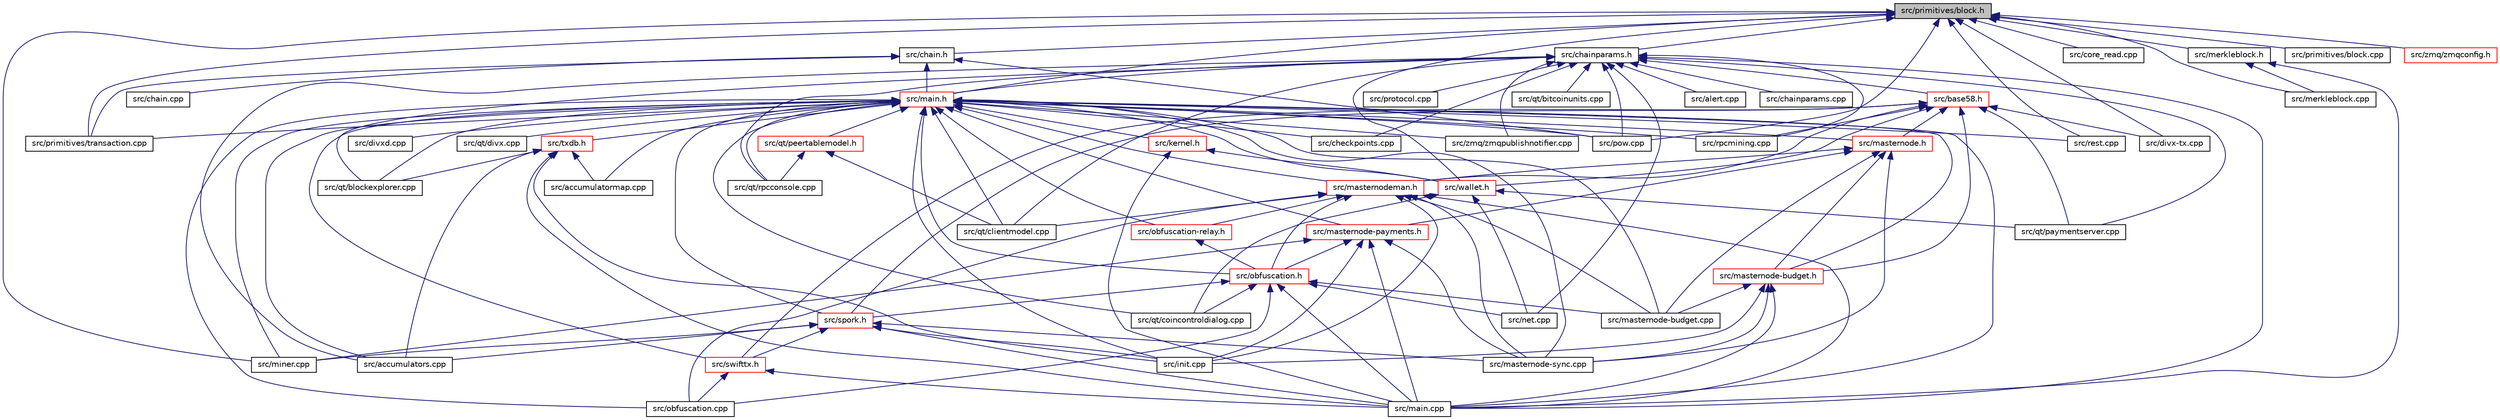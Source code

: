 digraph "src/primitives/block.h"
{
  edge [fontname="Helvetica",fontsize="10",labelfontname="Helvetica",labelfontsize="10"];
  node [fontname="Helvetica",fontsize="10",shape=record];
  Node54 [label="src/primitives/block.h",height=0.2,width=0.4,color="black", fillcolor="grey75", style="filled", fontcolor="black"];
  Node54 -> Node55 [dir="back",color="midnightblue",fontsize="10",style="solid",fontname="Helvetica"];
  Node55 [label="src/chain.h",height=0.2,width=0.4,color="black", fillcolor="white", style="filled",URL="$chain_8h.html"];
  Node55 -> Node56 [dir="back",color="midnightblue",fontsize="10",style="solid",fontname="Helvetica"];
  Node56 [label="src/main.h",height=0.2,width=0.4,color="red", fillcolor="white", style="filled",URL="$main_8h.html"];
  Node56 -> Node57 [dir="back",color="midnightblue",fontsize="10",style="solid",fontname="Helvetica"];
  Node57 [label="src/accumulatormap.cpp",height=0.2,width=0.4,color="black", fillcolor="white", style="filled",URL="$accumulatormap_8cpp.html"];
  Node56 -> Node58 [dir="back",color="midnightblue",fontsize="10",style="solid",fontname="Helvetica"];
  Node58 [label="src/txdb.h",height=0.2,width=0.4,color="red", fillcolor="white", style="filled",URL="$txdb_8h.html"];
  Node58 -> Node57 [dir="back",color="midnightblue",fontsize="10",style="solid",fontname="Helvetica"];
  Node58 -> Node59 [dir="back",color="midnightblue",fontsize="10",style="solid",fontname="Helvetica"];
  Node59 [label="src/accumulators.cpp",height=0.2,width=0.4,color="black", fillcolor="white", style="filled",URL="$accumulators_8cpp.html"];
  Node58 -> Node60 [dir="back",color="midnightblue",fontsize="10",style="solid",fontname="Helvetica"];
  Node60 [label="src/init.cpp",height=0.2,width=0.4,color="black", fillcolor="white", style="filled",URL="$init_8cpp.html"];
  Node58 -> Node61 [dir="back",color="midnightblue",fontsize="10",style="solid",fontname="Helvetica"];
  Node61 [label="src/main.cpp",height=0.2,width=0.4,color="black", fillcolor="white", style="filled",URL="$main_8cpp.html"];
  Node58 -> Node62 [dir="back",color="midnightblue",fontsize="10",style="solid",fontname="Helvetica"];
  Node62 [label="src/qt/blockexplorer.cpp",height=0.2,width=0.4,color="black", fillcolor="white", style="filled",URL="$blockexplorer_8cpp.html"];
  Node56 -> Node59 [dir="back",color="midnightblue",fontsize="10",style="solid",fontname="Helvetica"];
  Node56 -> Node66 [dir="back",color="midnightblue",fontsize="10",style="solid",fontname="Helvetica"];
  Node66 [label="src/spork.h",height=0.2,width=0.4,color="red", fillcolor="white", style="filled",URL="$spork_8h.html"];
  Node66 -> Node59 [dir="back",color="midnightblue",fontsize="10",style="solid",fontname="Helvetica"];
  Node66 -> Node60 [dir="back",color="midnightblue",fontsize="10",style="solid",fontname="Helvetica"];
  Node66 -> Node61 [dir="back",color="midnightblue",fontsize="10",style="solid",fontname="Helvetica"];
  Node66 -> Node71 [dir="back",color="midnightblue",fontsize="10",style="solid",fontname="Helvetica"];
  Node71 [label="src/swifttx.h",height=0.2,width=0.4,color="red", fillcolor="white", style="filled",URL="$swifttx_8h.html"];
  Node71 -> Node61 [dir="back",color="midnightblue",fontsize="10",style="solid",fontname="Helvetica"];
  Node71 -> Node72 [dir="back",color="midnightblue",fontsize="10",style="solid",fontname="Helvetica"];
  Node72 [label="src/obfuscation.cpp",height=0.2,width=0.4,color="black", fillcolor="white", style="filled",URL="$obfuscation_8cpp.html"];
  Node66 -> Node114 [dir="back",color="midnightblue",fontsize="10",style="solid",fontname="Helvetica"];
  Node114 [label="src/masternode-sync.cpp",height=0.2,width=0.4,color="black", fillcolor="white", style="filled",URL="$masternode-sync_8cpp.html"];
  Node66 -> Node116 [dir="back",color="midnightblue",fontsize="10",style="solid",fontname="Helvetica"];
  Node116 [label="src/miner.cpp",height=0.2,width=0.4,color="black", fillcolor="white", style="filled",URL="$miner_8cpp.html"];
  Node56 -> Node119 [dir="back",color="midnightblue",fontsize="10",style="solid",fontname="Helvetica"];
  Node119 [label="src/obfuscation.h",height=0.2,width=0.4,color="red", fillcolor="white", style="filled",URL="$obfuscation_8h.html"];
  Node119 -> Node66 [dir="back",color="midnightblue",fontsize="10",style="solid",fontname="Helvetica"];
  Node119 -> Node61 [dir="back",color="midnightblue",fontsize="10",style="solid",fontname="Helvetica"];
  Node119 -> Node125 [dir="back",color="midnightblue",fontsize="10",style="solid",fontname="Helvetica"];
  Node125 [label="src/masternode-budget.cpp",height=0.2,width=0.4,color="black", fillcolor="white", style="filled",URL="$masternode-budget_8cpp.html"];
  Node119 -> Node127 [dir="back",color="midnightblue",fontsize="10",style="solid",fontname="Helvetica"];
  Node127 [label="src/net.cpp",height=0.2,width=0.4,color="black", fillcolor="white", style="filled",URL="$net_8cpp.html"];
  Node119 -> Node72 [dir="back",color="midnightblue",fontsize="10",style="solid",fontname="Helvetica"];
  Node119 -> Node79 [dir="back",color="midnightblue",fontsize="10",style="solid",fontname="Helvetica"];
  Node79 [label="src/qt/coincontroldialog.cpp",height=0.2,width=0.4,color="black", fillcolor="white", style="filled",URL="$coincontroldialog_8cpp.html"];
  Node56 -> Node128 [dir="back",color="midnightblue",fontsize="10",style="solid",fontname="Helvetica"];
  Node128 [label="src/masternode-payments.h",height=0.2,width=0.4,color="red", fillcolor="white", style="filled",URL="$masternode-payments_8h.html"];
  Node128 -> Node119 [dir="back",color="midnightblue",fontsize="10",style="solid",fontname="Helvetica"];
  Node128 -> Node60 [dir="back",color="midnightblue",fontsize="10",style="solid",fontname="Helvetica"];
  Node128 -> Node61 [dir="back",color="midnightblue",fontsize="10",style="solid",fontname="Helvetica"];
  Node128 -> Node114 [dir="back",color="midnightblue",fontsize="10",style="solid",fontname="Helvetica"];
  Node128 -> Node116 [dir="back",color="midnightblue",fontsize="10",style="solid",fontname="Helvetica"];
  Node56 -> Node129 [dir="back",color="midnightblue",fontsize="10",style="solid",fontname="Helvetica"];
  Node129 [label="src/masternode.h",height=0.2,width=0.4,color="red", fillcolor="white", style="filled",URL="$masternode_8h.html"];
  Node129 -> Node128 [dir="back",color="midnightblue",fontsize="10",style="solid",fontname="Helvetica"];
  Node129 -> Node130 [dir="back",color="midnightblue",fontsize="10",style="solid",fontname="Helvetica"];
  Node130 [label="src/masternodeman.h",height=0.2,width=0.4,color="red", fillcolor="white", style="filled",URL="$masternodeman_8h.html"];
  Node130 -> Node119 [dir="back",color="midnightblue",fontsize="10",style="solid",fontname="Helvetica"];
  Node130 -> Node121 [dir="back",color="midnightblue",fontsize="10",style="solid",fontname="Helvetica"];
  Node121 [label="src/obfuscation-relay.h",height=0.2,width=0.4,color="red", fillcolor="white", style="filled",URL="$obfuscation-relay_8h.html"];
  Node121 -> Node119 [dir="back",color="midnightblue",fontsize="10",style="solid",fontname="Helvetica"];
  Node130 -> Node60 [dir="back",color="midnightblue",fontsize="10",style="solid",fontname="Helvetica"];
  Node130 -> Node61 [dir="back",color="midnightblue",fontsize="10",style="solid",fontname="Helvetica"];
  Node130 -> Node125 [dir="back",color="midnightblue",fontsize="10",style="solid",fontname="Helvetica"];
  Node130 -> Node114 [dir="back",color="midnightblue",fontsize="10",style="solid",fontname="Helvetica"];
  Node130 -> Node72 [dir="back",color="midnightblue",fontsize="10",style="solid",fontname="Helvetica"];
  Node130 -> Node131 [dir="back",color="midnightblue",fontsize="10",style="solid",fontname="Helvetica"];
  Node131 [label="src/qt/clientmodel.cpp",height=0.2,width=0.4,color="black", fillcolor="white", style="filled",URL="$clientmodel_8cpp.html"];
  Node129 -> Node132 [dir="back",color="midnightblue",fontsize="10",style="solid",fontname="Helvetica"];
  Node132 [label="src/masternode-budget.h",height=0.2,width=0.4,color="red", fillcolor="white", style="filled",URL="$masternode-budget_8h.html"];
  Node132 -> Node60 [dir="back",color="midnightblue",fontsize="10",style="solid",fontname="Helvetica"];
  Node132 -> Node61 [dir="back",color="midnightblue",fontsize="10",style="solid",fontname="Helvetica"];
  Node132 -> Node125 [dir="back",color="midnightblue",fontsize="10",style="solid",fontname="Helvetica"];
  Node132 -> Node114 [dir="back",color="midnightblue",fontsize="10",style="solid",fontname="Helvetica"];
  Node129 -> Node125 [dir="back",color="midnightblue",fontsize="10",style="solid",fontname="Helvetica"];
  Node129 -> Node114 [dir="back",color="midnightblue",fontsize="10",style="solid",fontname="Helvetica"];
  Node56 -> Node130 [dir="back",color="midnightblue",fontsize="10",style="solid",fontname="Helvetica"];
  Node56 -> Node137 [dir="back",color="midnightblue",fontsize="10",style="solid",fontname="Helvetica"];
  Node137 [label="src/kernel.h",height=0.2,width=0.4,color="red", fillcolor="white", style="filled",URL="$kernel_8h.html"];
  Node137 -> Node138 [dir="back",color="midnightblue",fontsize="10",style="solid",fontname="Helvetica"];
  Node138 [label="src/wallet.h",height=0.2,width=0.4,color="red", fillcolor="white", style="filled",URL="$wallet_8h.html"];
  Node138 -> Node127 [dir="back",color="midnightblue",fontsize="10",style="solid",fontname="Helvetica"];
  Node138 -> Node79 [dir="back",color="midnightblue",fontsize="10",style="solid",fontname="Helvetica"];
  Node138 -> Node90 [dir="back",color="midnightblue",fontsize="10",style="solid",fontname="Helvetica"];
  Node90 [label="src/qt/paymentserver.cpp",height=0.2,width=0.4,color="black", fillcolor="white", style="filled",URL="$paymentserver_8cpp.html"];
  Node137 -> Node61 [dir="back",color="midnightblue",fontsize="10",style="solid",fontname="Helvetica"];
  Node56 -> Node138 [dir="back",color="midnightblue",fontsize="10",style="solid",fontname="Helvetica"];
  Node56 -> Node121 [dir="back",color="midnightblue",fontsize="10",style="solid",fontname="Helvetica"];
  Node56 -> Node142 [dir="back",color="midnightblue",fontsize="10",style="solid",fontname="Helvetica"];
  Node142 [label="src/checkpoints.cpp",height=0.2,width=0.4,color="black", fillcolor="white", style="filled",URL="$checkpoints_8cpp.html"];
  Node56 -> Node143 [dir="back",color="midnightblue",fontsize="10",style="solid",fontname="Helvetica"];
  Node143 [label="src/divxd.cpp",height=0.2,width=0.4,color="black", fillcolor="white", style="filled",URL="$divxd_8cpp.html"];
  Node56 -> Node60 [dir="back",color="midnightblue",fontsize="10",style="solid",fontname="Helvetica"];
  Node56 -> Node132 [dir="back",color="midnightblue",fontsize="10",style="solid",fontname="Helvetica"];
  Node56 -> Node61 [dir="back",color="midnightblue",fontsize="10",style="solid",fontname="Helvetica"];
  Node56 -> Node71 [dir="back",color="midnightblue",fontsize="10",style="solid",fontname="Helvetica"];
  Node56 -> Node125 [dir="back",color="midnightblue",fontsize="10",style="solid",fontname="Helvetica"];
  Node56 -> Node114 [dir="back",color="midnightblue",fontsize="10",style="solid",fontname="Helvetica"];
  Node56 -> Node116 [dir="back",color="midnightblue",fontsize="10",style="solid",fontname="Helvetica"];
  Node56 -> Node72 [dir="back",color="midnightblue",fontsize="10",style="solid",fontname="Helvetica"];
  Node56 -> Node144 [dir="back",color="midnightblue",fontsize="10",style="solid",fontname="Helvetica"];
  Node144 [label="src/pow.cpp",height=0.2,width=0.4,color="black", fillcolor="white", style="filled",URL="$pow_8cpp.html"];
  Node56 -> Node145 [dir="back",color="midnightblue",fontsize="10",style="solid",fontname="Helvetica"];
  Node145 [label="src/primitives/transaction.cpp",height=0.2,width=0.4,color="black", fillcolor="white", style="filled",URL="$transaction_8cpp.html"];
  Node56 -> Node146 [dir="back",color="midnightblue",fontsize="10",style="solid",fontname="Helvetica"];
  Node146 [label="src/qt/peertablemodel.h",height=0.2,width=0.4,color="red", fillcolor="white", style="filled",URL="$peertablemodel_8h.html"];
  Node146 -> Node131 [dir="back",color="midnightblue",fontsize="10",style="solid",fontname="Helvetica"];
  Node146 -> Node148 [dir="back",color="midnightblue",fontsize="10",style="solid",fontname="Helvetica"];
  Node148 [label="src/qt/rpcconsole.cpp",height=0.2,width=0.4,color="black", fillcolor="white", style="filled",URL="$rpcconsole_8cpp.html"];
  Node56 -> Node62 [dir="back",color="midnightblue",fontsize="10",style="solid",fontname="Helvetica"];
  Node56 -> Node131 [dir="back",color="midnightblue",fontsize="10",style="solid",fontname="Helvetica"];
  Node56 -> Node79 [dir="back",color="midnightblue",fontsize="10",style="solid",fontname="Helvetica"];
  Node56 -> Node150 [dir="back",color="midnightblue",fontsize="10",style="solid",fontname="Helvetica"];
  Node150 [label="src/qt/divx.cpp",height=0.2,width=0.4,color="black", fillcolor="white", style="filled",URL="$divx_8cpp.html"];
  Node56 -> Node148 [dir="back",color="midnightblue",fontsize="10",style="solid",fontname="Helvetica"];
  Node56 -> Node151 [dir="back",color="midnightblue",fontsize="10",style="solid",fontname="Helvetica"];
  Node151 [label="src/rest.cpp",height=0.2,width=0.4,color="black", fillcolor="white", style="filled",URL="$rest_8cpp.html"];
  Node56 -> Node153 [dir="back",color="midnightblue",fontsize="10",style="solid",fontname="Helvetica"];
  Node153 [label="src/rpcmining.cpp",height=0.2,width=0.4,color="black", fillcolor="white", style="filled",URL="$rpcmining_8cpp.html"];
  Node56 -> Node159 [dir="back",color="midnightblue",fontsize="10",style="solid",fontname="Helvetica"];
  Node159 [label="src/zmq/zmqpublishnotifier.cpp",height=0.2,width=0.4,color="black", fillcolor="white", style="filled",URL="$zmqpublishnotifier_8cpp.html"];
  Node55 -> Node160 [dir="back",color="midnightblue",fontsize="10",style="solid",fontname="Helvetica"];
  Node160 [label="src/chain.cpp",height=0.2,width=0.4,color="black", fillcolor="white", style="filled",URL="$chain_8cpp.html"];
  Node55 -> Node144 [dir="back",color="midnightblue",fontsize="10",style="solid",fontname="Helvetica"];
  Node55 -> Node145 [dir="back",color="midnightblue",fontsize="10",style="solid",fontname="Helvetica"];
  Node54 -> Node161 [dir="back",color="midnightblue",fontsize="10",style="solid",fontname="Helvetica"];
  Node161 [label="src/chainparams.h",height=0.2,width=0.4,color="black", fillcolor="white", style="filled",URL="$chainparams_8h.html"];
  Node161 -> Node56 [dir="back",color="midnightblue",fontsize="10",style="solid",fontname="Helvetica"];
  Node161 -> Node59 [dir="back",color="midnightblue",fontsize="10",style="solid",fontname="Helvetica"];
  Node161 -> Node162 [dir="back",color="midnightblue",fontsize="10",style="solid",fontname="Helvetica"];
  Node162 [label="src/base58.h",height=0.2,width=0.4,color="red", fillcolor="white", style="filled",URL="$base58_8h.html"];
  Node162 -> Node66 [dir="back",color="midnightblue",fontsize="10",style="solid",fontname="Helvetica"];
  Node162 -> Node129 [dir="back",color="midnightblue",fontsize="10",style="solid",fontname="Helvetica"];
  Node162 -> Node130 [dir="back",color="midnightblue",fontsize="10",style="solid",fontname="Helvetica"];
  Node162 -> Node138 [dir="back",color="midnightblue",fontsize="10",style="solid",fontname="Helvetica"];
  Node162 -> Node166 [dir="back",color="midnightblue",fontsize="10",style="solid",fontname="Helvetica"];
  Node166 [label="src/divx-tx.cpp",height=0.2,width=0.4,color="black", fillcolor="white", style="filled",URL="$divx-tx_8cpp.html"];
  Node162 -> Node132 [dir="back",color="midnightblue",fontsize="10",style="solid",fontname="Helvetica"];
  Node162 -> Node71 [dir="back",color="midnightblue",fontsize="10",style="solid",fontname="Helvetica"];
  Node162 -> Node90 [dir="back",color="midnightblue",fontsize="10",style="solid",fontname="Helvetica"];
  Node162 -> Node153 [dir="back",color="midnightblue",fontsize="10",style="solid",fontname="Helvetica"];
  Node161 -> Node172 [dir="back",color="midnightblue",fontsize="10",style="solid",fontname="Helvetica"];
  Node172 [label="src/alert.cpp",height=0.2,width=0.4,color="black", fillcolor="white", style="filled",URL="$alert_8cpp.html"];
  Node161 -> Node173 [dir="back",color="midnightblue",fontsize="10",style="solid",fontname="Helvetica"];
  Node173 [label="src/chainparams.cpp",height=0.2,width=0.4,color="black", fillcolor="white", style="filled",URL="$chainparams_8cpp.html"];
  Node161 -> Node142 [dir="back",color="midnightblue",fontsize="10",style="solid",fontname="Helvetica"];
  Node161 -> Node61 [dir="back",color="midnightblue",fontsize="10",style="solid",fontname="Helvetica"];
  Node161 -> Node127 [dir="back",color="midnightblue",fontsize="10",style="solid",fontname="Helvetica"];
  Node161 -> Node144 [dir="back",color="midnightblue",fontsize="10",style="solid",fontname="Helvetica"];
  Node161 -> Node174 [dir="back",color="midnightblue",fontsize="10",style="solid",fontname="Helvetica"];
  Node174 [label="src/protocol.cpp",height=0.2,width=0.4,color="black", fillcolor="white", style="filled",URL="$protocol_8cpp.html"];
  Node161 -> Node175 [dir="back",color="midnightblue",fontsize="10",style="solid",fontname="Helvetica"];
  Node175 [label="src/qt/bitcoinunits.cpp",height=0.2,width=0.4,color="black", fillcolor="white", style="filled",URL="$bitcoinunits_8cpp.html"];
  Node161 -> Node62 [dir="back",color="midnightblue",fontsize="10",style="solid",fontname="Helvetica"];
  Node161 -> Node131 [dir="back",color="midnightblue",fontsize="10",style="solid",fontname="Helvetica"];
  Node161 -> Node90 [dir="back",color="midnightblue",fontsize="10",style="solid",fontname="Helvetica"];
  Node161 -> Node148 [dir="back",color="midnightblue",fontsize="10",style="solid",fontname="Helvetica"];
  Node161 -> Node153 [dir="back",color="midnightblue",fontsize="10",style="solid",fontname="Helvetica"];
  Node161 -> Node159 [dir="back",color="midnightblue",fontsize="10",style="solid",fontname="Helvetica"];
  Node54 -> Node56 [dir="back",color="midnightblue",fontsize="10",style="solid",fontname="Helvetica"];
  Node54 -> Node138 [dir="back",color="midnightblue",fontsize="10",style="solid",fontname="Helvetica"];
  Node54 -> Node176 [dir="back",color="midnightblue",fontsize="10",style="solid",fontname="Helvetica"];
  Node176 [label="src/core_read.cpp",height=0.2,width=0.4,color="black", fillcolor="white", style="filled",URL="$core__read_8cpp.html"];
  Node54 -> Node166 [dir="back",color="midnightblue",fontsize="10",style="solid",fontname="Helvetica"];
  Node54 -> Node177 [dir="back",color="midnightblue",fontsize="10",style="solid",fontname="Helvetica"];
  Node177 [label="src/merkleblock.h",height=0.2,width=0.4,color="black", fillcolor="white", style="filled",URL="$merkleblock_8h.html"];
  Node177 -> Node61 [dir="back",color="midnightblue",fontsize="10",style="solid",fontname="Helvetica"];
  Node177 -> Node178 [dir="back",color="midnightblue",fontsize="10",style="solid",fontname="Helvetica"];
  Node178 [label="src/merkleblock.cpp",height=0.2,width=0.4,color="black", fillcolor="white", style="filled",URL="$merkleblock_8cpp.html"];
  Node54 -> Node178 [dir="back",color="midnightblue",fontsize="10",style="solid",fontname="Helvetica"];
  Node54 -> Node116 [dir="back",color="midnightblue",fontsize="10",style="solid",fontname="Helvetica"];
  Node54 -> Node144 [dir="back",color="midnightblue",fontsize="10",style="solid",fontname="Helvetica"];
  Node54 -> Node179 [dir="back",color="midnightblue",fontsize="10",style="solid",fontname="Helvetica"];
  Node179 [label="src/primitives/block.cpp",height=0.2,width=0.4,color="black", fillcolor="white", style="filled",URL="$block_8cpp.html"];
  Node54 -> Node145 [dir="back",color="midnightblue",fontsize="10",style="solid",fontname="Helvetica"];
  Node54 -> Node151 [dir="back",color="midnightblue",fontsize="10",style="solid",fontname="Helvetica"];
  Node54 -> Node180 [dir="back",color="midnightblue",fontsize="10",style="solid",fontname="Helvetica"];
  Node180 [label="src/zmq/zmqconfig.h",height=0.2,width=0.4,color="red", fillcolor="white", style="filled",URL="$zmqconfig_8h.html"];
}
